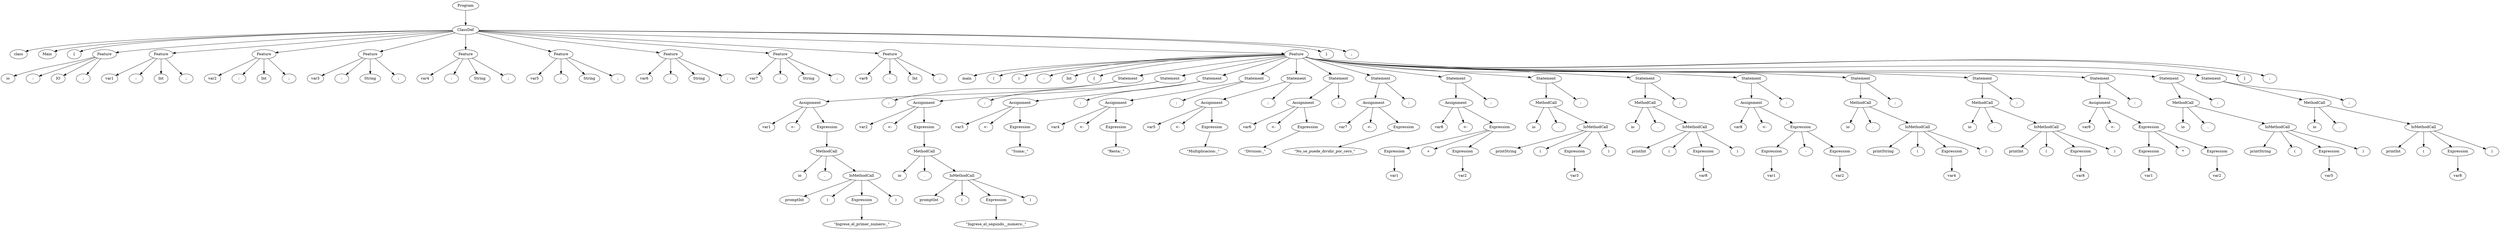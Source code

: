 digraph tree {
rankdir=TB;
nodesep=0.6;
ranksep=0.8;
    "Program_1798372915456" [label="Program"];
    "ClassDef_1798372915904" [label="ClassDef"];
    "class_1798370468096" [label="class"];
    "Main_1798369915520" [label="Main"];
    "{_1798470702016" [label="{"];
    "Feature_1798372916016" [label="Feature"];
    "io_1798470702528" [label="io"];
    ":_1798470703424" [label=":"];
    "IO_1798470703488" [label="IO"];
    ";_1798470703552" [label=";"];
    "Feature_1798372916464" [label="Feature"];
    "var1_1798470703232" [label="var1"];
    ":_1798470703744" [label=":"];
    "Int_1798470703808" [label="Int"];
    ";_1798470703872" [label=";"];
    "Feature_1798372916576" [label="Feature"];
    "var2_1798470704000" [label="var2"];
    ":_1798470704064" [label=":"];
    "Int_1798470704128" [label="Int"];
    ";_1798470704192" [label=";"];
    "Feature_1798372916688" [label="Feature"];
    "var3_1798470704320" [label="var3"];
    ":_1798470704384" [label=":"];
    "String_1798470704448" [label="String"];
    ";_1798470704512" [label=";"];
    "Feature_1798372916800" [label="Feature"];
    "var4_1798470704640" [label="var4"];
    ":_1798470704704" [label=":"];
    "String_1798470704768" [label="String"];
    ";_1798470704832" [label=";"];
    "Feature_1798372916912" [label="Feature"];
    "var5_1798470704896" [label="var5"];
    ":_1798470703360" [label=":"];
    "String_1798470705024" [label="String"];
    ";_1798470705088" [label=";"];
    "Feature_1798372917024" [label="Feature"];
    "var6_1798470704960" [label="var6"];
    ":_1798470734016" [label=":"];
    "String_1798470734080" [label="String"];
    ";_1798470734144" [label=";"];
    "Feature_1798372917136" [label="Feature"];
    "var7_1798470734272" [label="var7"];
    ":_1798470734336" [label=":"];
    "String_1798470734400" [label="String"];
    ";_1798470734464" [label=";"];
    "Feature_1798470737984" [label="Feature"];
    "var8_1798470734592" [label="var8"];
    ":_1798470734784" [label=":"];
    "Int_1798470734848" [label="Int"];
    ";_1798470734912" [label=";"];
    "Feature_1798470738096" [label="Feature"];
    "main_1798470735040" [label="main"];
    "(_1798470735168" [label="("];
    ")_1798470735296" [label=")"];
    ":_1798470735360" [label=":"];
    "Int_1798470735424" [label="Int"];
    "{_1798470735552" [label="{"];
    "Statement_1798470738320" [label="Statement"];
    "Assignment_1798470738768" [label="Assignment"];
    "var1_1798470736576" [label="var1"];
    "<-_1798470735616" [label="<-"];
    "Expression_1798470738880" [label="Expression"];
    "MethodCall_1798470739328" [label="MethodCall"];
    "io_1798470736320" [label="io"];
    "._1798470736768" [label="."];
    "IoMethodCall_1798470739440" [label="IoMethodCall"];
    "promptInt_1798470762816" [label="promptInt"];
    "(_1798470762880" [label="("];
    "Expression_1798470739552" [label="Expression"];
    "\\\"Ingrese_el_primer_numero:_\\\"_1798470763072" [label="\"Ingrese_el_primer_numero:_\""];
    ")_1798470764736" [label=")"];
    ";_1798470764800" [label=";"];
    "Statement_1798470740112" [label="Statement"];
    "Assignment_1798470740224" [label="Assignment"];
    "var2_1798470764864" [label="var2"];
    "<-_1798470765056" [label="<-"];
    "Expression_1798470740336" [label="Expression"];
    "MethodCall_1798470740448" [label="MethodCall"];
    "io_1798470765120" [label="io"];
    "._1798470765184" [label="."];
    "IoMethodCall_1798470740560" [label="IoMethodCall"];
    "promptInt_1798470765312" [label="promptInt"];
    "(_1798470763712" [label="("];
    "Expression_1798470740672" [label="Expression"];
    "\\\"Ingrese_el_segundo__numero:_\\\"_1798470765440" [label="\"Ingrese_el_segundo__numero:_\""];
    ")_1798470765248" [label=")"];
    ";_1798470765504" [label=";"];
    "Statement_1798470740784" [label="Statement"];
    "Assignment_1798470740896" [label="Assignment"];
    "var3_1798470734976" [label="var3"];
    "<-_1798470765632" [label="<-"];
    "Expression_1798470741008" [label="Expression"];
    "\\\"Suma:_\\\"_1798470765696" [label="\"Suma:_\""];
    ";_1798470765568" [label=";"];
    "Statement_1798470741120" [label="Statement"];
    "Assignment_1798470741232" [label="Assignment"];
    "var4_1798470765760" [label="var4"];
    "<-_1798470765824" [label="<-"];
    "Expression_1798470741344" [label="Expression"];
    "\\\"Resta:_\\\"_1798470765952" [label="\"Resta:_\""];
    ";_1798470766016" [label=";"];
    "Statement_1798470741456" [label="Statement"];
    "Assignment_1798470741568" [label="Assignment"];
    "var5_1798470765376" [label="var5"];
    "<-_1798470766272" [label="<-"];
    "Expression_1798470741680" [label="Expression"];
    "\\\"Multiplicacion:_\\\"_1798470766400" [label="\"Multiplicacion:_\""];
    ";_1798470766464" [label=";"];
    "Statement_1798470741792" [label="Statement"];
    "Assignment_1798470741904" [label="Assignment"];
    "var6_1798470766208" [label="var6"];
    "<-_1798470783168" [label="<-"];
    "Expression_1798470787136" [label="Expression"];
    "\\\"Division:_\\\"_1798470783296" [label="\"Division:_\""];
    ";_1798470783360" [label=";"];
    "Statement_1798470787248" [label="Statement"];
    "Assignment_1798470787360" [label="Assignment"];
    "var7_1798470783104" [label="var7"];
    "<-_1798470783616" [label="<-"];
    "Expression_1798470787472" [label="Expression"];
    "\\\"No_se_puede_dividir_por_cero_\\\"_1798470783744" [label="\"No_se_puede_dividir_por_cero_\""];
    ";_1798470783808" [label=";"];
    "Statement_1798470787584" [label="Statement"];
    "Assignment_1798470787696" [label="Assignment"];
    "var8_1798470783552" [label="var8"];
    "<-_1798470784064" [label="<-"];
    "Expression_1798470788368" [label="Expression"];
    "Expression_1798470787808" [label="Expression"];
    "var1_1798470784192" [label="var1"];
    "+_1798470702976" [label="+"];
    "Expression_1798470788480" [label="Expression"];
    "var2_1798470786368" [label="var2"];
    ";_1798470737152" [label=";"];
    "Statement_1798470788816" [label="Statement"];
    "MethodCall_1798470789040" [label="MethodCall"];
    "io_1798470786560" [label="io"];
    "._1798470786624" [label="."];
    "IoMethodCall_1798470789152" [label="IoMethodCall"];
    "printString_1798470786752" [label="printString"];
    "(_1798470786496" [label="("];
    "Expression_1798470789264" [label="Expression"];
    "var3_1798470786880" [label="var3"];
    ")_1798470786688" [label=")"];
    ";_1798470786944" [label=";"];
    "Statement_1798470789488" [label="Statement"];
    "MethodCall_1798470789600" [label="MethodCall"];
    "io_1798470787008" [label="io"];
    "._1798470786816" [label="."];
    "IoMethodCall_1798470789712" [label="IoMethodCall"];
    "printInt_1798470811840" [label="printInt"];
    "(_1798470811712" [label="("];
    "Expression_1798470789824" [label="Expression"];
    "var8_1798470811968" [label="var8"];
    ")_1798470811776" [label=")"];
    ";_1798470812032" [label=";"];
    "Statement_1798470789936" [label="Statement"];
    "Assignment_1798470790048" [label="Assignment"];
    "var8_1798470812096" [label="var8"];
    "<-_1798470812160" [label="<-"];
    "Expression_1798470790384" [label="Expression"];
    "Expression_1798470790160" [label="Expression"];
    "var1_1798470812288" [label="var1"];
    "-_1798470763264" [label="-"];
    "Expression_1798470790272" [label="Expression"];
    "var2_1798470703104" [label="var2"];
    ";_1798470814144" [label=";"];
    "Statement_1798470790496" [label="Statement"];
    "MethodCall_1798470790608" [label="MethodCall"];
    "io_1798470814016" [label="io"];
    "._1798470813952" [label="."];
    "IoMethodCall_1798470790720" [label="IoMethodCall"];
    "printString_1798470814080" [label="printString"];
    "(_1798470812224" [label="("];
    "Expression_1798470790832" [label="Expression"];
    "var4_1798470814272" [label="var4"];
    ")_1798470813824" [label=")"];
    ";_1798470814336" [label=";"];
    "Statement_1798470790944" [label="Statement"];
    "MethodCall_1798470791056" [label="MethodCall"];
    "io_1798470814400" [label="io"];
    "._1798470814464" [label="."];
    "IoMethodCall_1798470819904" [label="IoMethodCall"];
    "printInt_1798470814592" [label="printInt"];
    "(_1798470814208" [label="("];
    "Expression_1798470820016" [label="Expression"];
    "var8_1798470814720" [label="var8"];
    ")_1798470814528" [label=")"];
    ";_1798470814784" [label=";"];
    "Statement_1798470820128" [label="Statement"];
    "Assignment_1798470820240" [label="Assignment"];
    "var8_1798470814848" [label="var8"];
    "<-_1798470814912" [label="<-"];
    "Expression_1798470820576" [label="Expression"];
    "Expression_1798470820352" [label="Expression"];
    "var1_1798470815040" [label="var1"];
    "*_1798470736256" [label="*"];
    "Expression_1798470820800" [label="Expression"];
    "var2_1798470703040" [label="var2"];
    ";_1798470786048" [label=";"];
    "Statement_1798470821024" [label="Statement"];
    "MethodCall_1798470821136" [label="MethodCall"];
    "io_1798470784576" [label="io"];
    "._1798470824448" [label="."];
    "IoMethodCall_1798470821248" [label="IoMethodCall"];
    "printString_1798470824256" [label="printString"];
    "(_1798470824576" [label="("];
    "Expression_1798470821360" [label="Expression"];
    "var5_1798470824640" [label="var5"];
    ")_1798470824384" [label=")"];
    ";_1798470824704" [label=";"];
    "Statement_1798470821472" [label="Statement"];
    "MethodCall_1798470821584" [label="MethodCall"];
    "io_1798470824768" [label="io"];
    "._1798470824832" [label="."];
    "IoMethodCall_1798470821696" [label="IoMethodCall"];
    "printInt_1798470824960" [label="printInt"];
    "(_1798470824512" [label="("];
    "Expression_1798470821808" [label="Expression"];
    "var8_1798470825088" [label="var8"];
    ")_1798470824896" [label=")"];
    ";_1798470825152" [label=";"];
    "}_1798470825216" [label="}"];
    ";_1798470825280" [label=";"];
    "}_1798470825344" [label="}"];
    ";_1798470825408" [label=";"];
    "Program_1798372915456" -> "ClassDef_1798372915904";
    "ClassDef_1798372915904" -> "class_1798370468096";
    "ClassDef_1798372915904" -> "Main_1798369915520";
    "ClassDef_1798372915904" -> "{_1798470702016";
    "ClassDef_1798372915904" -> "Feature_1798372916016";
    "ClassDef_1798372915904" -> "Feature_1798372916464";
    "ClassDef_1798372915904" -> "Feature_1798372916576";
    "ClassDef_1798372915904" -> "Feature_1798372916688";
    "ClassDef_1798372915904" -> "Feature_1798372916800";
    "ClassDef_1798372915904" -> "Feature_1798372916912";
    "ClassDef_1798372915904" -> "Feature_1798372917024";
    "ClassDef_1798372915904" -> "Feature_1798372917136";
    "ClassDef_1798372915904" -> "Feature_1798470737984";
    "ClassDef_1798372915904" -> "Feature_1798470738096";
    "ClassDef_1798372915904" -> "}_1798470825344";
    "ClassDef_1798372915904" -> ";_1798470825408";
    "Feature_1798372916016" -> "io_1798470702528";
    "Feature_1798372916016" -> ":_1798470703424";
    "Feature_1798372916016" -> "IO_1798470703488";
    "Feature_1798372916016" -> ";_1798470703552";
    "Feature_1798372916464" -> "var1_1798470703232";
    "Feature_1798372916464" -> ":_1798470703744";
    "Feature_1798372916464" -> "Int_1798470703808";
    "Feature_1798372916464" -> ";_1798470703872";
    "Feature_1798372916576" -> "var2_1798470704000";
    "Feature_1798372916576" -> ":_1798470704064";
    "Feature_1798372916576" -> "Int_1798470704128";
    "Feature_1798372916576" -> ";_1798470704192";
    "Feature_1798372916688" -> "var3_1798470704320";
    "Feature_1798372916688" -> ":_1798470704384";
    "Feature_1798372916688" -> "String_1798470704448";
    "Feature_1798372916688" -> ";_1798470704512";
    "Feature_1798372916800" -> "var4_1798470704640";
    "Feature_1798372916800" -> ":_1798470704704";
    "Feature_1798372916800" -> "String_1798470704768";
    "Feature_1798372916800" -> ";_1798470704832";
    "Feature_1798372916912" -> "var5_1798470704896";
    "Feature_1798372916912" -> ":_1798470703360";
    "Feature_1798372916912" -> "String_1798470705024";
    "Feature_1798372916912" -> ";_1798470705088";
    "Feature_1798372917024" -> "var6_1798470704960";
    "Feature_1798372917024" -> ":_1798470734016";
    "Feature_1798372917024" -> "String_1798470734080";
    "Feature_1798372917024" -> ";_1798470734144";
    "Feature_1798372917136" -> "var7_1798470734272";
    "Feature_1798372917136" -> ":_1798470734336";
    "Feature_1798372917136" -> "String_1798470734400";
    "Feature_1798372917136" -> ";_1798470734464";
    "Feature_1798470737984" -> "var8_1798470734592";
    "Feature_1798470737984" -> ":_1798470734784";
    "Feature_1798470737984" -> "Int_1798470734848";
    "Feature_1798470737984" -> ";_1798470734912";
    "Feature_1798470738096" -> "main_1798470735040";
    "Feature_1798470738096" -> "(_1798470735168";
    "Feature_1798470738096" -> ")_1798470735296";
    "Feature_1798470738096" -> ":_1798470735360";
    "Feature_1798470738096" -> "Int_1798470735424";
    "Feature_1798470738096" -> "{_1798470735552";
    "Feature_1798470738096" -> "Statement_1798470738320";
    "Feature_1798470738096" -> "Statement_1798470740112";
    "Feature_1798470738096" -> "Statement_1798470740784";
    "Feature_1798470738096" -> "Statement_1798470741120";
    "Feature_1798470738096" -> "Statement_1798470741456";
    "Feature_1798470738096" -> "Statement_1798470741792";
    "Feature_1798470738096" -> "Statement_1798470787248";
    "Feature_1798470738096" -> "Statement_1798470787584";
    "Feature_1798470738096" -> "Statement_1798470788816";
    "Feature_1798470738096" -> "Statement_1798470789488";
    "Feature_1798470738096" -> "Statement_1798470789936";
    "Feature_1798470738096" -> "Statement_1798470790496";
    "Feature_1798470738096" -> "Statement_1798470790944";
    "Feature_1798470738096" -> "Statement_1798470820128";
    "Feature_1798470738096" -> "Statement_1798470821024";
    "Feature_1798470738096" -> "Statement_1798470821472";
    "Feature_1798470738096" -> "}_1798470825216";
    "Feature_1798470738096" -> ";_1798470825280";
    "Statement_1798470738320" -> "Assignment_1798470738768";
    "Statement_1798470738320" -> ";_1798470764800";
    "Assignment_1798470738768" -> "var1_1798470736576";
    "Assignment_1798470738768" -> "<-_1798470735616";
    "Assignment_1798470738768" -> "Expression_1798470738880";
    "Expression_1798470738880" -> "MethodCall_1798470739328";
    "MethodCall_1798470739328" -> "io_1798470736320";
    "MethodCall_1798470739328" -> "._1798470736768";
    "MethodCall_1798470739328" -> "IoMethodCall_1798470739440";
    "IoMethodCall_1798470739440" -> "promptInt_1798470762816";
    "IoMethodCall_1798470739440" -> "(_1798470762880";
    "IoMethodCall_1798470739440" -> "Expression_1798470739552";
    "IoMethodCall_1798470739440" -> ")_1798470764736";
    "Expression_1798470739552" -> "\\\"Ingrese_el_primer_numero:_\\\"_1798470763072";
    "Statement_1798470740112" -> "Assignment_1798470740224";
    "Statement_1798470740112" -> ";_1798470765504";
    "Assignment_1798470740224" -> "var2_1798470764864";
    "Assignment_1798470740224" -> "<-_1798470765056";
    "Assignment_1798470740224" -> "Expression_1798470740336";
    "Expression_1798470740336" -> "MethodCall_1798470740448";
    "MethodCall_1798470740448" -> "io_1798470765120";
    "MethodCall_1798470740448" -> "._1798470765184";
    "MethodCall_1798470740448" -> "IoMethodCall_1798470740560";
    "IoMethodCall_1798470740560" -> "promptInt_1798470765312";
    "IoMethodCall_1798470740560" -> "(_1798470763712";
    "IoMethodCall_1798470740560" -> "Expression_1798470740672";
    "IoMethodCall_1798470740560" -> ")_1798470765248";
    "Expression_1798470740672" -> "\\\"Ingrese_el_segundo__numero:_\\\"_1798470765440";
    "Statement_1798470740784" -> "Assignment_1798470740896";
    "Statement_1798470740784" -> ";_1798470765568";
    "Assignment_1798470740896" -> "var3_1798470734976";
    "Assignment_1798470740896" -> "<-_1798470765632";
    "Assignment_1798470740896" -> "Expression_1798470741008";
    "Expression_1798470741008" -> "\\\"Suma:_\\\"_1798470765696";
    "Statement_1798470741120" -> "Assignment_1798470741232";
    "Statement_1798470741120" -> ";_1798470766016";
    "Assignment_1798470741232" -> "var4_1798470765760";
    "Assignment_1798470741232" -> "<-_1798470765824";
    "Assignment_1798470741232" -> "Expression_1798470741344";
    "Expression_1798470741344" -> "\\\"Resta:_\\\"_1798470765952";
    "Statement_1798470741456" -> "Assignment_1798470741568";
    "Statement_1798470741456" -> ";_1798470766464";
    "Assignment_1798470741568" -> "var5_1798470765376";
    "Assignment_1798470741568" -> "<-_1798470766272";
    "Assignment_1798470741568" -> "Expression_1798470741680";
    "Expression_1798470741680" -> "\\\"Multiplicacion:_\\\"_1798470766400";
    "Statement_1798470741792" -> "Assignment_1798470741904";
    "Statement_1798470741792" -> ";_1798470783360";
    "Assignment_1798470741904" -> "var6_1798470766208";
    "Assignment_1798470741904" -> "<-_1798470783168";
    "Assignment_1798470741904" -> "Expression_1798470787136";
    "Expression_1798470787136" -> "\\\"Division:_\\\"_1798470783296";
    "Statement_1798470787248" -> "Assignment_1798470787360";
    "Statement_1798470787248" -> ";_1798470783808";
    "Assignment_1798470787360" -> "var7_1798470783104";
    "Assignment_1798470787360" -> "<-_1798470783616";
    "Assignment_1798470787360" -> "Expression_1798470787472";
    "Expression_1798470787472" -> "\\\"No_se_puede_dividir_por_cero_\\\"_1798470783744";
    "Statement_1798470787584" -> "Assignment_1798470787696";
    "Statement_1798470787584" -> ";_1798470737152";
    "Assignment_1798470787696" -> "var8_1798470783552";
    "Assignment_1798470787696" -> "<-_1798470784064";
    "Assignment_1798470787696" -> "Expression_1798470788368";
    "Expression_1798470788368" -> "Expression_1798470787808";
    "Expression_1798470788368" -> "+_1798470702976";
    "Expression_1798470788368" -> "Expression_1798470788480";
    "Expression_1798470787808" -> "var1_1798470784192";
    "Expression_1798470788480" -> "var2_1798470786368";
    "Statement_1798470788816" -> "MethodCall_1798470789040";
    "Statement_1798470788816" -> ";_1798470786944";
    "MethodCall_1798470789040" -> "io_1798470786560";
    "MethodCall_1798470789040" -> "._1798470786624";
    "MethodCall_1798470789040" -> "IoMethodCall_1798470789152";
    "IoMethodCall_1798470789152" -> "printString_1798470786752";
    "IoMethodCall_1798470789152" -> "(_1798470786496";
    "IoMethodCall_1798470789152" -> "Expression_1798470789264";
    "IoMethodCall_1798470789152" -> ")_1798470786688";
    "Expression_1798470789264" -> "var3_1798470786880";
    "Statement_1798470789488" -> "MethodCall_1798470789600";
    "Statement_1798470789488" -> ";_1798470812032";
    "MethodCall_1798470789600" -> "io_1798470787008";
    "MethodCall_1798470789600" -> "._1798470786816";
    "MethodCall_1798470789600" -> "IoMethodCall_1798470789712";
    "IoMethodCall_1798470789712" -> "printInt_1798470811840";
    "IoMethodCall_1798470789712" -> "(_1798470811712";
    "IoMethodCall_1798470789712" -> "Expression_1798470789824";
    "IoMethodCall_1798470789712" -> ")_1798470811776";
    "Expression_1798470789824" -> "var8_1798470811968";
    "Statement_1798470789936" -> "Assignment_1798470790048";
    "Statement_1798470789936" -> ";_1798470814144";
    "Assignment_1798470790048" -> "var8_1798470812096";
    "Assignment_1798470790048" -> "<-_1798470812160";
    "Assignment_1798470790048" -> "Expression_1798470790384";
    "Expression_1798470790384" -> "Expression_1798470790160";
    "Expression_1798470790384" -> "-_1798470763264";
    "Expression_1798470790384" -> "Expression_1798470790272";
    "Expression_1798470790160" -> "var1_1798470812288";
    "Expression_1798470790272" -> "var2_1798470703104";
    "Statement_1798470790496" -> "MethodCall_1798470790608";
    "Statement_1798470790496" -> ";_1798470814336";
    "MethodCall_1798470790608" -> "io_1798470814016";
    "MethodCall_1798470790608" -> "._1798470813952";
    "MethodCall_1798470790608" -> "IoMethodCall_1798470790720";
    "IoMethodCall_1798470790720" -> "printString_1798470814080";
    "IoMethodCall_1798470790720" -> "(_1798470812224";
    "IoMethodCall_1798470790720" -> "Expression_1798470790832";
    "IoMethodCall_1798470790720" -> ")_1798470813824";
    "Expression_1798470790832" -> "var4_1798470814272";
    "Statement_1798470790944" -> "MethodCall_1798470791056";
    "Statement_1798470790944" -> ";_1798470814784";
    "MethodCall_1798470791056" -> "io_1798470814400";
    "MethodCall_1798470791056" -> "._1798470814464";
    "MethodCall_1798470791056" -> "IoMethodCall_1798470819904";
    "IoMethodCall_1798470819904" -> "printInt_1798470814592";
    "IoMethodCall_1798470819904" -> "(_1798470814208";
    "IoMethodCall_1798470819904" -> "Expression_1798470820016";
    "IoMethodCall_1798470819904" -> ")_1798470814528";
    "Expression_1798470820016" -> "var8_1798470814720";
    "Statement_1798470820128" -> "Assignment_1798470820240";
    "Statement_1798470820128" -> ";_1798470786048";
    "Assignment_1798470820240" -> "var8_1798470814848";
    "Assignment_1798470820240" -> "<-_1798470814912";
    "Assignment_1798470820240" -> "Expression_1798470820576";
    "Expression_1798470820576" -> "Expression_1798470820352";
    "Expression_1798470820576" -> "*_1798470736256";
    "Expression_1798470820576" -> "Expression_1798470820800";
    "Expression_1798470820352" -> "var1_1798470815040";
    "Expression_1798470820800" -> "var2_1798470703040";
    "Statement_1798470821024" -> "MethodCall_1798470821136";
    "Statement_1798470821024" -> ";_1798470824704";
    "MethodCall_1798470821136" -> "io_1798470784576";
    "MethodCall_1798470821136" -> "._1798470824448";
    "MethodCall_1798470821136" -> "IoMethodCall_1798470821248";
    "IoMethodCall_1798470821248" -> "printString_1798470824256";
    "IoMethodCall_1798470821248" -> "(_1798470824576";
    "IoMethodCall_1798470821248" -> "Expression_1798470821360";
    "IoMethodCall_1798470821248" -> ")_1798470824384";
    "Expression_1798470821360" -> "var5_1798470824640";
    "Statement_1798470821472" -> "MethodCall_1798470821584";
    "Statement_1798470821472" -> ";_1798470825152";
    "MethodCall_1798470821584" -> "io_1798470824768";
    "MethodCall_1798470821584" -> "._1798470824832";
    "MethodCall_1798470821584" -> "IoMethodCall_1798470821696";
    "IoMethodCall_1798470821696" -> "printInt_1798470824960";
    "IoMethodCall_1798470821696" -> "(_1798470824512";
    "IoMethodCall_1798470821696" -> "Expression_1798470821808";
    "IoMethodCall_1798470821696" -> ")_1798470824896";
    "Expression_1798470821808" -> "var8_1798470825088";
}
